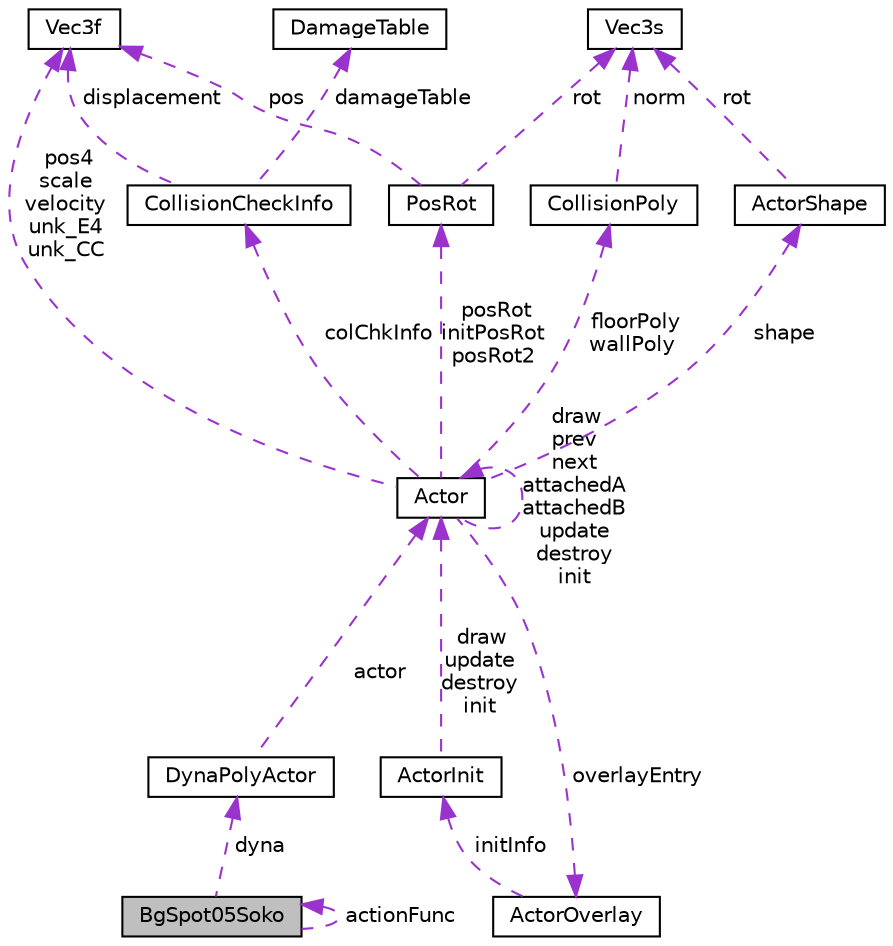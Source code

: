 digraph "BgSpot05Soko"
{
 // LATEX_PDF_SIZE
  edge [fontname="Helvetica",fontsize="10",labelfontname="Helvetica",labelfontsize="10"];
  node [fontname="Helvetica",fontsize="10",shape=record];
  Node1 [label="BgSpot05Soko",height=0.2,width=0.4,color="black", fillcolor="grey75", style="filled", fontcolor="black",tooltip=" "];
  Node1 -> Node1 [dir="back",color="darkorchid3",fontsize="10",style="dashed",label=" actionFunc" ,fontname="Helvetica"];
  Node2 -> Node1 [dir="back",color="darkorchid3",fontsize="10",style="dashed",label=" dyna" ,fontname="Helvetica"];
  Node2 [label="DynaPolyActor",height=0.2,width=0.4,color="black", fillcolor="white", style="filled",URL="$d5/dc7/structDynaPolyActor.html",tooltip=" "];
  Node3 -> Node2 [dir="back",color="darkorchid3",fontsize="10",style="dashed",label=" actor" ,fontname="Helvetica"];
  Node3 [label="Actor",height=0.2,width=0.4,color="black", fillcolor="white", style="filled",URL="$dd/da2/structActor.html",tooltip=" "];
  Node3 -> Node3 [dir="back",color="darkorchid3",fontsize="10",style="dashed",label=" draw\nprev\nnext\nattachedA\nattachedB\nupdate\ndestroy\ninit" ,fontname="Helvetica"];
  Node4 -> Node3 [dir="back",color="darkorchid3",fontsize="10",style="dashed",label=" posRot\ninitPosRot\nposRot2" ,fontname="Helvetica"];
  Node4 [label="PosRot",height=0.2,width=0.4,color="black", fillcolor="white", style="filled",URL="$d5/dba/structPosRot.html",tooltip=" "];
  Node5 -> Node4 [dir="back",color="darkorchid3",fontsize="10",style="dashed",label=" rot" ,fontname="Helvetica"];
  Node5 [label="Vec3s",height=0.2,width=0.4,color="black", fillcolor="white", style="filled",URL="$d8/d79/structVec3s.html",tooltip=" "];
  Node6 -> Node4 [dir="back",color="darkorchid3",fontsize="10",style="dashed",label=" pos" ,fontname="Helvetica"];
  Node6 [label="Vec3f",height=0.2,width=0.4,color="black", fillcolor="white", style="filled",URL="$d0/dc7/structVec3f.html",tooltip=" "];
  Node7 -> Node3 [dir="back",color="darkorchid3",fontsize="10",style="dashed",label=" overlayEntry" ,fontname="Helvetica"];
  Node7 [label="ActorOverlay",height=0.2,width=0.4,color="black", fillcolor="white", style="filled",URL="$d4/d76/structActorOverlay.html",tooltip=" "];
  Node8 -> Node7 [dir="back",color="darkorchid3",fontsize="10",style="dashed",label=" initInfo" ,fontname="Helvetica"];
  Node8 [label="ActorInit",height=0.2,width=0.4,color="black", fillcolor="white", style="filled",URL="$d6/dc9/structActorInit.html",tooltip=" "];
  Node3 -> Node8 [dir="back",color="darkorchid3",fontsize="10",style="dashed",label=" draw\nupdate\ndestroy\ninit" ,fontname="Helvetica"];
  Node9 -> Node3 [dir="back",color="darkorchid3",fontsize="10",style="dashed",label=" shape" ,fontname="Helvetica"];
  Node9 [label="ActorShape",height=0.2,width=0.4,color="black", fillcolor="white", style="filled",URL="$d2/d09/structActorShape.html",tooltip=" "];
  Node5 -> Node9 [dir="back",color="darkorchid3",fontsize="10",style="dashed",label=" rot" ,fontname="Helvetica"];
  Node10 -> Node3 [dir="back",color="darkorchid3",fontsize="10",style="dashed",label=" colChkInfo" ,fontname="Helvetica"];
  Node10 [label="CollisionCheckInfo",height=0.2,width=0.4,color="black", fillcolor="white", style="filled",URL="$d0/d20/structCollisionCheckInfo.html",tooltip=" "];
  Node11 -> Node10 [dir="back",color="darkorchid3",fontsize="10",style="dashed",label=" damageTable" ,fontname="Helvetica"];
  Node11 [label="DamageTable",height=0.2,width=0.4,color="black", fillcolor="white", style="filled",URL="$da/da9/structDamageTable.html",tooltip=" "];
  Node6 -> Node10 [dir="back",color="darkorchid3",fontsize="10",style="dashed",label=" displacement" ,fontname="Helvetica"];
  Node12 -> Node3 [dir="back",color="darkorchid3",fontsize="10",style="dashed",label=" floorPoly\nwallPoly" ,fontname="Helvetica"];
  Node12 [label="CollisionPoly",height=0.2,width=0.4,color="black", fillcolor="white", style="filled",URL="$de/de9/structCollisionPoly.html",tooltip=" "];
  Node5 -> Node12 [dir="back",color="darkorchid3",fontsize="10",style="dashed",label=" norm" ,fontname="Helvetica"];
  Node6 -> Node3 [dir="back",color="darkorchid3",fontsize="10",style="dashed",label=" pos4\nscale\nvelocity\nunk_E4\nunk_CC" ,fontname="Helvetica"];
}
